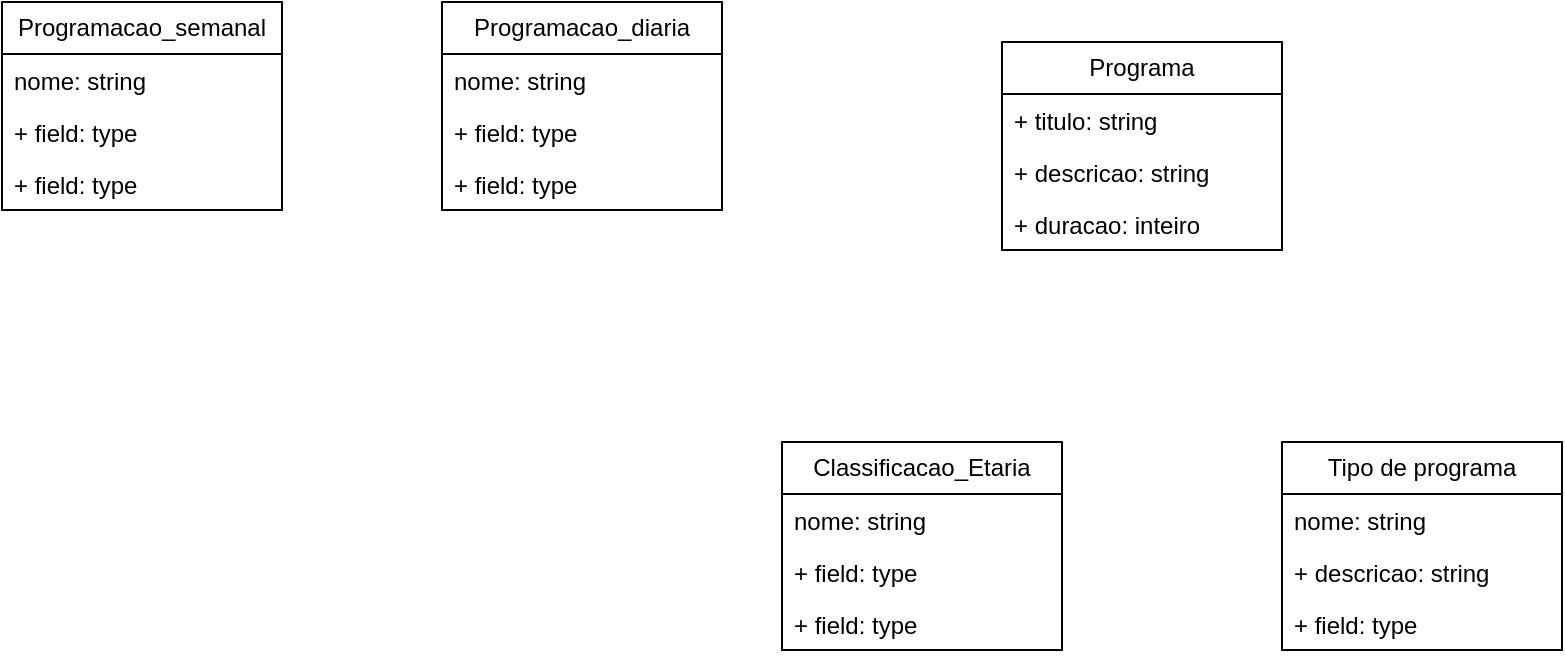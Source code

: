 <mxfile version="26.0.15" pages="3">
  <diagram name="Ex. 1" id="KVUBdXMi5xyEOiL3iOPY">
    <mxGraphModel dx="1877" dy="557" grid="1" gridSize="10" guides="1" tooltips="1" connect="1" arrows="1" fold="1" page="1" pageScale="1" pageWidth="827" pageHeight="1169" math="0" shadow="0">
      <root>
        <mxCell id="0" />
        <mxCell id="1" parent="0" />
        <mxCell id="ieXGwJQIHSG9TIlISbQN-1" value="Programa" style="swimlane;fontStyle=0;childLayout=stackLayout;horizontal=1;startSize=26;fillColor=none;horizontalStack=0;resizeParent=1;resizeParentMax=0;resizeLast=0;collapsible=1;marginBottom=0;whiteSpace=wrap;html=1;" vertex="1" parent="1">
          <mxGeometry x="470" y="270" width="140" height="104" as="geometry" />
        </mxCell>
        <mxCell id="ieXGwJQIHSG9TIlISbQN-2" value="+ titulo: string" style="text;strokeColor=none;fillColor=none;align=left;verticalAlign=top;spacingLeft=4;spacingRight=4;overflow=hidden;rotatable=0;points=[[0,0.5],[1,0.5]];portConstraint=eastwest;whiteSpace=wrap;html=1;" vertex="1" parent="ieXGwJQIHSG9TIlISbQN-1">
          <mxGeometry y="26" width="140" height="26" as="geometry" />
        </mxCell>
        <mxCell id="ieXGwJQIHSG9TIlISbQN-3" value="+ descricao: string" style="text;strokeColor=none;fillColor=none;align=left;verticalAlign=top;spacingLeft=4;spacingRight=4;overflow=hidden;rotatable=0;points=[[0,0.5],[1,0.5]];portConstraint=eastwest;whiteSpace=wrap;html=1;" vertex="1" parent="ieXGwJQIHSG9TIlISbQN-1">
          <mxGeometry y="52" width="140" height="26" as="geometry" />
        </mxCell>
        <mxCell id="ieXGwJQIHSG9TIlISbQN-4" value="+ duracao: inteiro" style="text;strokeColor=none;fillColor=none;align=left;verticalAlign=top;spacingLeft=4;spacingRight=4;overflow=hidden;rotatable=0;points=[[0,0.5],[1,0.5]];portConstraint=eastwest;whiteSpace=wrap;html=1;" vertex="1" parent="ieXGwJQIHSG9TIlISbQN-1">
          <mxGeometry y="78" width="140" height="26" as="geometry" />
        </mxCell>
        <mxCell id="ieXGwJQIHSG9TIlISbQN-5" value="Tipo de programa" style="swimlane;fontStyle=0;childLayout=stackLayout;horizontal=1;startSize=26;fillColor=none;horizontalStack=0;resizeParent=1;resizeParentMax=0;resizeLast=0;collapsible=1;marginBottom=0;whiteSpace=wrap;html=1;" vertex="1" parent="1">
          <mxGeometry x="610" y="470" width="140" height="104" as="geometry" />
        </mxCell>
        <mxCell id="ieXGwJQIHSG9TIlISbQN-6" value="nome: string" style="text;strokeColor=none;fillColor=none;align=left;verticalAlign=top;spacingLeft=4;spacingRight=4;overflow=hidden;rotatable=0;points=[[0,0.5],[1,0.5]];portConstraint=eastwest;whiteSpace=wrap;html=1;" vertex="1" parent="ieXGwJQIHSG9TIlISbQN-5">
          <mxGeometry y="26" width="140" height="26" as="geometry" />
        </mxCell>
        <mxCell id="ieXGwJQIHSG9TIlISbQN-7" value="+ descricao: string" style="text;strokeColor=none;fillColor=none;align=left;verticalAlign=top;spacingLeft=4;spacingRight=4;overflow=hidden;rotatable=0;points=[[0,0.5],[1,0.5]];portConstraint=eastwest;whiteSpace=wrap;html=1;" vertex="1" parent="ieXGwJQIHSG9TIlISbQN-5">
          <mxGeometry y="52" width="140" height="26" as="geometry" />
        </mxCell>
        <mxCell id="ieXGwJQIHSG9TIlISbQN-8" value="+ field: type" style="text;strokeColor=none;fillColor=none;align=left;verticalAlign=top;spacingLeft=4;spacingRight=4;overflow=hidden;rotatable=0;points=[[0,0.5],[1,0.5]];portConstraint=eastwest;whiteSpace=wrap;html=1;" vertex="1" parent="ieXGwJQIHSG9TIlISbQN-5">
          <mxGeometry y="78" width="140" height="26" as="geometry" />
        </mxCell>
        <mxCell id="ieXGwJQIHSG9TIlISbQN-9" value="Programacao_semanal" style="swimlane;fontStyle=0;childLayout=stackLayout;horizontal=1;startSize=26;fillColor=none;horizontalStack=0;resizeParent=1;resizeParentMax=0;resizeLast=0;collapsible=1;marginBottom=0;whiteSpace=wrap;html=1;" vertex="1" parent="1">
          <mxGeometry x="-30" y="250" width="140" height="104" as="geometry" />
        </mxCell>
        <mxCell id="ieXGwJQIHSG9TIlISbQN-10" value="nome: string" style="text;strokeColor=none;fillColor=none;align=left;verticalAlign=top;spacingLeft=4;spacingRight=4;overflow=hidden;rotatable=0;points=[[0,0.5],[1,0.5]];portConstraint=eastwest;whiteSpace=wrap;html=1;" vertex="1" parent="ieXGwJQIHSG9TIlISbQN-9">
          <mxGeometry y="26" width="140" height="26" as="geometry" />
        </mxCell>
        <mxCell id="ieXGwJQIHSG9TIlISbQN-11" value="+ field: type" style="text;strokeColor=none;fillColor=none;align=left;verticalAlign=top;spacingLeft=4;spacingRight=4;overflow=hidden;rotatable=0;points=[[0,0.5],[1,0.5]];portConstraint=eastwest;whiteSpace=wrap;html=1;" vertex="1" parent="ieXGwJQIHSG9TIlISbQN-9">
          <mxGeometry y="52" width="140" height="26" as="geometry" />
        </mxCell>
        <mxCell id="ieXGwJQIHSG9TIlISbQN-12" value="+ field: type" style="text;strokeColor=none;fillColor=none;align=left;verticalAlign=top;spacingLeft=4;spacingRight=4;overflow=hidden;rotatable=0;points=[[0,0.5],[1,0.5]];portConstraint=eastwest;whiteSpace=wrap;html=1;" vertex="1" parent="ieXGwJQIHSG9TIlISbQN-9">
          <mxGeometry y="78" width="140" height="26" as="geometry" />
        </mxCell>
        <mxCell id="ieXGwJQIHSG9TIlISbQN-13" value="Programacao_diaria" style="swimlane;fontStyle=0;childLayout=stackLayout;horizontal=1;startSize=26;fillColor=none;horizontalStack=0;resizeParent=1;resizeParentMax=0;resizeLast=0;collapsible=1;marginBottom=0;whiteSpace=wrap;html=1;" vertex="1" parent="1">
          <mxGeometry x="190" y="250" width="140" height="104" as="geometry" />
        </mxCell>
        <mxCell id="ieXGwJQIHSG9TIlISbQN-14" value="nome: string" style="text;strokeColor=none;fillColor=none;align=left;verticalAlign=top;spacingLeft=4;spacingRight=4;overflow=hidden;rotatable=0;points=[[0,0.5],[1,0.5]];portConstraint=eastwest;whiteSpace=wrap;html=1;" vertex="1" parent="ieXGwJQIHSG9TIlISbQN-13">
          <mxGeometry y="26" width="140" height="26" as="geometry" />
        </mxCell>
        <mxCell id="ieXGwJQIHSG9TIlISbQN-15" value="+ field: type" style="text;strokeColor=none;fillColor=none;align=left;verticalAlign=top;spacingLeft=4;spacingRight=4;overflow=hidden;rotatable=0;points=[[0,0.5],[1,0.5]];portConstraint=eastwest;whiteSpace=wrap;html=1;" vertex="1" parent="ieXGwJQIHSG9TIlISbQN-13">
          <mxGeometry y="52" width="140" height="26" as="geometry" />
        </mxCell>
        <mxCell id="ieXGwJQIHSG9TIlISbQN-16" value="+ field: type" style="text;strokeColor=none;fillColor=none;align=left;verticalAlign=top;spacingLeft=4;spacingRight=4;overflow=hidden;rotatable=0;points=[[0,0.5],[1,0.5]];portConstraint=eastwest;whiteSpace=wrap;html=1;" vertex="1" parent="ieXGwJQIHSG9TIlISbQN-13">
          <mxGeometry y="78" width="140" height="26" as="geometry" />
        </mxCell>
        <mxCell id="ieXGwJQIHSG9TIlISbQN-17" value="Classificacao_Etaria" style="swimlane;fontStyle=0;childLayout=stackLayout;horizontal=1;startSize=26;fillColor=none;horizontalStack=0;resizeParent=1;resizeParentMax=0;resizeLast=0;collapsible=1;marginBottom=0;whiteSpace=wrap;html=1;" vertex="1" parent="1">
          <mxGeometry x="360" y="470" width="140" height="104" as="geometry" />
        </mxCell>
        <mxCell id="ieXGwJQIHSG9TIlISbQN-18" value="nome: string" style="text;strokeColor=none;fillColor=none;align=left;verticalAlign=top;spacingLeft=4;spacingRight=4;overflow=hidden;rotatable=0;points=[[0,0.5],[1,0.5]];portConstraint=eastwest;whiteSpace=wrap;html=1;" vertex="1" parent="ieXGwJQIHSG9TIlISbQN-17">
          <mxGeometry y="26" width="140" height="26" as="geometry" />
        </mxCell>
        <mxCell id="ieXGwJQIHSG9TIlISbQN-19" value="+ field: type" style="text;strokeColor=none;fillColor=none;align=left;verticalAlign=top;spacingLeft=4;spacingRight=4;overflow=hidden;rotatable=0;points=[[0,0.5],[1,0.5]];portConstraint=eastwest;whiteSpace=wrap;html=1;" vertex="1" parent="ieXGwJQIHSG9TIlISbQN-17">
          <mxGeometry y="52" width="140" height="26" as="geometry" />
        </mxCell>
        <mxCell id="ieXGwJQIHSG9TIlISbQN-20" value="+ field: type" style="text;strokeColor=none;fillColor=none;align=left;verticalAlign=top;spacingLeft=4;spacingRight=4;overflow=hidden;rotatable=0;points=[[0,0.5],[1,0.5]];portConstraint=eastwest;whiteSpace=wrap;html=1;" vertex="1" parent="ieXGwJQIHSG9TIlISbQN-17">
          <mxGeometry y="78" width="140" height="26" as="geometry" />
        </mxCell>
      </root>
    </mxGraphModel>
  </diagram>
  <diagram id="F9buzjXmIuXC_QG-XNkg" name="Ex. 2">
    <mxGraphModel dx="1050" dy="557" grid="1" gridSize="10" guides="1" tooltips="1" connect="1" arrows="1" fold="1" page="1" pageScale="1" pageWidth="827" pageHeight="1169" math="0" shadow="0">
      <root>
        <mxCell id="0" />
        <mxCell id="1" parent="0" />
        <mxCell id="h3OnH5zibmy_8DIv5M9L-1" value="Coleção de filmes" style="swimlane;fontStyle=1;align=center;verticalAlign=top;childLayout=stackLayout;horizontal=1;startSize=26;horizontalStack=0;resizeParent=1;resizeParentMax=0;resizeLast=0;collapsible=1;marginBottom=0;whiteSpace=wrap;html=1;" vertex="1" parent="1">
          <mxGeometry x="210" y="70" width="160" height="86" as="geometry" />
        </mxCell>
        <mxCell id="h3OnH5zibmy_8DIv5M9L-2" value="+ field: type" style="text;strokeColor=none;fillColor=none;align=left;verticalAlign=top;spacingLeft=4;spacingRight=4;overflow=hidden;rotatable=0;points=[[0,0.5],[1,0.5]];portConstraint=eastwest;whiteSpace=wrap;html=1;" vertex="1" parent="h3OnH5zibmy_8DIv5M9L-1">
          <mxGeometry y="26" width="160" height="26" as="geometry" />
        </mxCell>
        <mxCell id="h3OnH5zibmy_8DIv5M9L-3" value="" style="line;strokeWidth=1;fillColor=none;align=left;verticalAlign=middle;spacingTop=-1;spacingLeft=3;spacingRight=3;rotatable=0;labelPosition=right;points=[];portConstraint=eastwest;strokeColor=inherit;" vertex="1" parent="h3OnH5zibmy_8DIv5M9L-1">
          <mxGeometry y="52" width="160" height="8" as="geometry" />
        </mxCell>
        <mxCell id="h3OnH5zibmy_8DIv5M9L-4" value="+ method(type): type" style="text;strokeColor=none;fillColor=none;align=left;verticalAlign=top;spacingLeft=4;spacingRight=4;overflow=hidden;rotatable=0;points=[[0,0.5],[1,0.5]];portConstraint=eastwest;whiteSpace=wrap;html=1;" vertex="1" parent="h3OnH5zibmy_8DIv5M9L-1">
          <mxGeometry y="60" width="160" height="26" as="geometry" />
        </mxCell>
        <mxCell id="h3OnH5zibmy_8DIv5M9L-5" value="Filme" style="swimlane;fontStyle=1;align=center;verticalAlign=top;childLayout=stackLayout;horizontal=1;startSize=26;horizontalStack=0;resizeParent=1;resizeParentMax=0;resizeLast=0;collapsible=1;marginBottom=0;whiteSpace=wrap;html=1;" vertex="1" parent="1">
          <mxGeometry x="90" y="210" width="160" height="86" as="geometry" />
        </mxCell>
        <mxCell id="h3OnH5zibmy_8DIv5M9L-6" value="+ field: type" style="text;strokeColor=none;fillColor=none;align=left;verticalAlign=top;spacingLeft=4;spacingRight=4;overflow=hidden;rotatable=0;points=[[0,0.5],[1,0.5]];portConstraint=eastwest;whiteSpace=wrap;html=1;" vertex="1" parent="h3OnH5zibmy_8DIv5M9L-5">
          <mxGeometry y="26" width="160" height="26" as="geometry" />
        </mxCell>
        <mxCell id="h3OnH5zibmy_8DIv5M9L-7" value="" style="line;strokeWidth=1;fillColor=none;align=left;verticalAlign=middle;spacingTop=-1;spacingLeft=3;spacingRight=3;rotatable=0;labelPosition=right;points=[];portConstraint=eastwest;strokeColor=inherit;" vertex="1" parent="h3OnH5zibmy_8DIv5M9L-5">
          <mxGeometry y="52" width="160" height="8" as="geometry" />
        </mxCell>
        <mxCell id="h3OnH5zibmy_8DIv5M9L-8" value="+ method(type): type" style="text;strokeColor=none;fillColor=none;align=left;verticalAlign=top;spacingLeft=4;spacingRight=4;overflow=hidden;rotatable=0;points=[[0,0.5],[1,0.5]];portConstraint=eastwest;whiteSpace=wrap;html=1;" vertex="1" parent="h3OnH5zibmy_8DIv5M9L-5">
          <mxGeometry y="60" width="160" height="26" as="geometry" />
        </mxCell>
        <mxCell id="h3OnH5zibmy_8DIv5M9L-9" value="Pessoa" style="swimlane;fontStyle=0;childLayout=stackLayout;horizontal=1;startSize=26;fillColor=none;horizontalStack=0;resizeParent=1;resizeParentMax=0;resizeLast=0;collapsible=1;marginBottom=0;whiteSpace=wrap;html=1;" vertex="1" parent="1">
          <mxGeometry x="330" y="286" width="140" height="104" as="geometry" />
        </mxCell>
        <mxCell id="h3OnH5zibmy_8DIv5M9L-10" value="+ field: type" style="text;strokeColor=none;fillColor=none;align=left;verticalAlign=top;spacingLeft=4;spacingRight=4;overflow=hidden;rotatable=0;points=[[0,0.5],[1,0.5]];portConstraint=eastwest;whiteSpace=wrap;html=1;" vertex="1" parent="h3OnH5zibmy_8DIv5M9L-9">
          <mxGeometry y="26" width="140" height="26" as="geometry" />
        </mxCell>
        <mxCell id="h3OnH5zibmy_8DIv5M9L-11" value="+ field: type" style="text;strokeColor=none;fillColor=none;align=left;verticalAlign=top;spacingLeft=4;spacingRight=4;overflow=hidden;rotatable=0;points=[[0,0.5],[1,0.5]];portConstraint=eastwest;whiteSpace=wrap;html=1;" vertex="1" parent="h3OnH5zibmy_8DIv5M9L-9">
          <mxGeometry y="52" width="140" height="26" as="geometry" />
        </mxCell>
        <mxCell id="h3OnH5zibmy_8DIv5M9L-12" value="+ field: type" style="text;strokeColor=none;fillColor=none;align=left;verticalAlign=top;spacingLeft=4;spacingRight=4;overflow=hidden;rotatable=0;points=[[0,0.5],[1,0.5]];portConstraint=eastwest;whiteSpace=wrap;html=1;" vertex="1" parent="h3OnH5zibmy_8DIv5M9L-9">
          <mxGeometry y="78" width="140" height="26" as="geometry" />
        </mxCell>
        <mxCell id="h3OnH5zibmy_8DIv5M9L-13" value="Genero" style="swimlane;fontStyle=1;align=center;verticalAlign=top;childLayout=stackLayout;horizontal=1;startSize=26;horizontalStack=0;resizeParent=1;resizeParentMax=0;resizeLast=0;collapsible=1;marginBottom=0;whiteSpace=wrap;html=1;" vertex="1" parent="1">
          <mxGeometry x="20" y="390" width="160" height="86" as="geometry" />
        </mxCell>
        <mxCell id="h3OnH5zibmy_8DIv5M9L-14" value="+ field: type" style="text;strokeColor=none;fillColor=none;align=left;verticalAlign=top;spacingLeft=4;spacingRight=4;overflow=hidden;rotatable=0;points=[[0,0.5],[1,0.5]];portConstraint=eastwest;whiteSpace=wrap;html=1;" vertex="1" parent="h3OnH5zibmy_8DIv5M9L-13">
          <mxGeometry y="26" width="160" height="26" as="geometry" />
        </mxCell>
        <mxCell id="h3OnH5zibmy_8DIv5M9L-15" value="" style="line;strokeWidth=1;fillColor=none;align=left;verticalAlign=middle;spacingTop=-1;spacingLeft=3;spacingRight=3;rotatable=0;labelPosition=right;points=[];portConstraint=eastwest;strokeColor=inherit;" vertex="1" parent="h3OnH5zibmy_8DIv5M9L-13">
          <mxGeometry y="52" width="160" height="8" as="geometry" />
        </mxCell>
        <mxCell id="h3OnH5zibmy_8DIv5M9L-16" value="+ method(type): type" style="text;strokeColor=none;fillColor=none;align=left;verticalAlign=top;spacingLeft=4;spacingRight=4;overflow=hidden;rotatable=0;points=[[0,0.5],[1,0.5]];portConstraint=eastwest;whiteSpace=wrap;html=1;" vertex="1" parent="h3OnH5zibmy_8DIv5M9L-13">
          <mxGeometry y="60" width="160" height="26" as="geometry" />
        </mxCell>
        <mxCell id="h3OnH5zibmy_8DIv5M9L-17" value="Diretor" style="swimlane;fontStyle=1;align=center;verticalAlign=top;childLayout=stackLayout;horizontal=1;startSize=26;horizontalStack=0;resizeParent=1;resizeParentMax=0;resizeLast=0;collapsible=1;marginBottom=0;whiteSpace=wrap;html=1;" vertex="1" parent="1">
          <mxGeometry x="280" y="466" width="160" height="86" as="geometry" />
        </mxCell>
        <mxCell id="h3OnH5zibmy_8DIv5M9L-18" value="+ field: type" style="text;strokeColor=none;fillColor=none;align=left;verticalAlign=top;spacingLeft=4;spacingRight=4;overflow=hidden;rotatable=0;points=[[0,0.5],[1,0.5]];portConstraint=eastwest;whiteSpace=wrap;html=1;" vertex="1" parent="h3OnH5zibmy_8DIv5M9L-17">
          <mxGeometry y="26" width="160" height="26" as="geometry" />
        </mxCell>
        <mxCell id="h3OnH5zibmy_8DIv5M9L-19" value="" style="line;strokeWidth=1;fillColor=none;align=left;verticalAlign=middle;spacingTop=-1;spacingLeft=3;spacingRight=3;rotatable=0;labelPosition=right;points=[];portConstraint=eastwest;strokeColor=inherit;" vertex="1" parent="h3OnH5zibmy_8DIv5M9L-17">
          <mxGeometry y="52" width="160" height="8" as="geometry" />
        </mxCell>
        <mxCell id="h3OnH5zibmy_8DIv5M9L-20" value="+ method(type): type" style="text;strokeColor=none;fillColor=none;align=left;verticalAlign=top;spacingLeft=4;spacingRight=4;overflow=hidden;rotatable=0;points=[[0,0.5],[1,0.5]];portConstraint=eastwest;whiteSpace=wrap;html=1;" vertex="1" parent="h3OnH5zibmy_8DIv5M9L-17">
          <mxGeometry y="60" width="160" height="26" as="geometry" />
        </mxCell>
        <mxCell id="h3OnH5zibmy_8DIv5M9L-21" value="Ator" style="swimlane;fontStyle=1;align=center;verticalAlign=top;childLayout=stackLayout;horizontal=1;startSize=26;horizontalStack=0;resizeParent=1;resizeParentMax=0;resizeLast=0;collapsible=1;marginBottom=0;whiteSpace=wrap;html=1;" vertex="1" parent="1">
          <mxGeometry x="520" y="460" width="160" height="86" as="geometry" />
        </mxCell>
        <mxCell id="h3OnH5zibmy_8DIv5M9L-22" value="+ field: type" style="text;strokeColor=none;fillColor=none;align=left;verticalAlign=top;spacingLeft=4;spacingRight=4;overflow=hidden;rotatable=0;points=[[0,0.5],[1,0.5]];portConstraint=eastwest;whiteSpace=wrap;html=1;" vertex="1" parent="h3OnH5zibmy_8DIv5M9L-21">
          <mxGeometry y="26" width="160" height="26" as="geometry" />
        </mxCell>
        <mxCell id="h3OnH5zibmy_8DIv5M9L-23" value="" style="line;strokeWidth=1;fillColor=none;align=left;verticalAlign=middle;spacingTop=-1;spacingLeft=3;spacingRight=3;rotatable=0;labelPosition=right;points=[];portConstraint=eastwest;strokeColor=inherit;" vertex="1" parent="h3OnH5zibmy_8DIv5M9L-21">
          <mxGeometry y="52" width="160" height="8" as="geometry" />
        </mxCell>
        <mxCell id="h3OnH5zibmy_8DIv5M9L-24" value="+ method(type): type" style="text;strokeColor=none;fillColor=none;align=left;verticalAlign=top;spacingLeft=4;spacingRight=4;overflow=hidden;rotatable=0;points=[[0,0.5],[1,0.5]];portConstraint=eastwest;whiteSpace=wrap;html=1;" vertex="1" parent="h3OnH5zibmy_8DIv5M9L-21">
          <mxGeometry y="60" width="160" height="26" as="geometry" />
        </mxCell>
        <mxCell id="Pf6ngXEluG0fEyNeR_mt-1" value="País" style="swimlane;fontStyle=0;childLayout=stackLayout;horizontal=1;startSize=26;fillColor=none;horizontalStack=0;resizeParent=1;resizeParentMax=0;resizeLast=0;collapsible=1;marginBottom=0;whiteSpace=wrap;html=1;" vertex="1" parent="1">
          <mxGeometry x="190" y="362" width="140" height="104" as="geometry" />
        </mxCell>
        <mxCell id="Pf6ngXEluG0fEyNeR_mt-2" value="+ field: type" style="text;strokeColor=none;fillColor=none;align=left;verticalAlign=top;spacingLeft=4;spacingRight=4;overflow=hidden;rotatable=0;points=[[0,0.5],[1,0.5]];portConstraint=eastwest;whiteSpace=wrap;html=1;" vertex="1" parent="Pf6ngXEluG0fEyNeR_mt-1">
          <mxGeometry y="26" width="140" height="26" as="geometry" />
        </mxCell>
        <mxCell id="Pf6ngXEluG0fEyNeR_mt-3" value="+ field: type" style="text;strokeColor=none;fillColor=none;align=left;verticalAlign=top;spacingLeft=4;spacingRight=4;overflow=hidden;rotatable=0;points=[[0,0.5],[1,0.5]];portConstraint=eastwest;whiteSpace=wrap;html=1;" vertex="1" parent="Pf6ngXEluG0fEyNeR_mt-1">
          <mxGeometry y="52" width="140" height="26" as="geometry" />
        </mxCell>
        <mxCell id="Pf6ngXEluG0fEyNeR_mt-4" value="+ field: type" style="text;strokeColor=none;fillColor=none;align=left;verticalAlign=top;spacingLeft=4;spacingRight=4;overflow=hidden;rotatable=0;points=[[0,0.5],[1,0.5]];portConstraint=eastwest;whiteSpace=wrap;html=1;" vertex="1" parent="Pf6ngXEluG0fEyNeR_mt-1">
          <mxGeometry y="78" width="140" height="26" as="geometry" />
        </mxCell>
      </root>
    </mxGraphModel>
  </diagram>
  <diagram id="wOpEZo6OjEb9AtQGAMnG" name="Ex.3">
    <mxGraphModel dx="1050" dy="557" grid="1" gridSize="10" guides="1" tooltips="1" connect="1" arrows="1" fold="1" page="1" pageScale="1" pageWidth="827" pageHeight="1169" math="0" shadow="0">
      <root>
        <mxCell id="0" />
        <mxCell id="1" parent="0" />
        <mxCell id="O2mEw2dSZdjMPTnM6vtQ-1" value="utilizador&lt;div&gt;&lt;br&gt;&lt;/div&gt;" style="swimlane;fontStyle=1;align=center;verticalAlign=top;childLayout=stackLayout;horizontal=1;startSize=26;horizontalStack=0;resizeParent=1;resizeParentMax=0;resizeLast=0;collapsible=1;marginBottom=0;whiteSpace=wrap;html=1;" vertex="1" parent="1">
          <mxGeometry x="160" y="100" width="160" height="86" as="geometry" />
        </mxCell>
        <mxCell id="O2mEw2dSZdjMPTnM6vtQ-2" value="+ field: type" style="text;strokeColor=none;fillColor=none;align=left;verticalAlign=top;spacingLeft=4;spacingRight=4;overflow=hidden;rotatable=0;points=[[0,0.5],[1,0.5]];portConstraint=eastwest;whiteSpace=wrap;html=1;" vertex="1" parent="O2mEw2dSZdjMPTnM6vtQ-1">
          <mxGeometry y="26" width="160" height="26" as="geometry" />
        </mxCell>
        <mxCell id="O2mEw2dSZdjMPTnM6vtQ-3" value="" style="line;strokeWidth=1;fillColor=none;align=left;verticalAlign=middle;spacingTop=-1;spacingLeft=3;spacingRight=3;rotatable=0;labelPosition=right;points=[];portConstraint=eastwest;strokeColor=inherit;" vertex="1" parent="O2mEw2dSZdjMPTnM6vtQ-1">
          <mxGeometry y="52" width="160" height="8" as="geometry" />
        </mxCell>
        <mxCell id="O2mEw2dSZdjMPTnM6vtQ-4" value="+ method(type): type" style="text;strokeColor=none;fillColor=none;align=left;verticalAlign=top;spacingLeft=4;spacingRight=4;overflow=hidden;rotatable=0;points=[[0,0.5],[1,0.5]];portConstraint=eastwest;whiteSpace=wrap;html=1;" vertex="1" parent="O2mEw2dSZdjMPTnM6vtQ-1">
          <mxGeometry y="60" width="160" height="26" as="geometry" />
        </mxCell>
        <mxCell id="O2mEw2dSZdjMPTnM6vtQ-5" value="classificação" style="swimlane;fontStyle=1;align=center;verticalAlign=top;childLayout=stackLayout;horizontal=1;startSize=26;horizontalStack=0;resizeParent=1;resizeParentMax=0;resizeLast=0;collapsible=1;marginBottom=0;whiteSpace=wrap;html=1;" vertex="1" parent="1">
          <mxGeometry x="330" y="250" width="160" height="86" as="geometry" />
        </mxCell>
        <mxCell id="O2mEw2dSZdjMPTnM6vtQ-6" value="+ field: type" style="text;strokeColor=none;fillColor=none;align=left;verticalAlign=top;spacingLeft=4;spacingRight=4;overflow=hidden;rotatable=0;points=[[0,0.5],[1,0.5]];portConstraint=eastwest;whiteSpace=wrap;html=1;" vertex="1" parent="O2mEw2dSZdjMPTnM6vtQ-5">
          <mxGeometry y="26" width="160" height="26" as="geometry" />
        </mxCell>
        <mxCell id="O2mEw2dSZdjMPTnM6vtQ-7" value="" style="line;strokeWidth=1;fillColor=none;align=left;verticalAlign=middle;spacingTop=-1;spacingLeft=3;spacingRight=3;rotatable=0;labelPosition=right;points=[];portConstraint=eastwest;strokeColor=inherit;" vertex="1" parent="O2mEw2dSZdjMPTnM6vtQ-5">
          <mxGeometry y="52" width="160" height="8" as="geometry" />
        </mxCell>
        <mxCell id="O2mEw2dSZdjMPTnM6vtQ-8" value="+ method(type): type" style="text;strokeColor=none;fillColor=none;align=left;verticalAlign=top;spacingLeft=4;spacingRight=4;overflow=hidden;rotatable=0;points=[[0,0.5],[1,0.5]];portConstraint=eastwest;whiteSpace=wrap;html=1;" vertex="1" parent="O2mEw2dSZdjMPTnM6vtQ-5">
          <mxGeometry y="60" width="160" height="26" as="geometry" />
        </mxCell>
        <mxCell id="O2mEw2dSZdjMPTnM6vtQ-13" value="item" style="swimlane;fontStyle=1;align=center;verticalAlign=top;childLayout=stackLayout;horizontal=1;startSize=26;horizontalStack=0;resizeParent=1;resizeParentMax=0;resizeLast=0;collapsible=1;marginBottom=0;whiteSpace=wrap;html=1;" vertex="1" parent="1">
          <mxGeometry x="80" y="270" width="160" height="86" as="geometry" />
        </mxCell>
        <mxCell id="O2mEw2dSZdjMPTnM6vtQ-14" value="+ field: type" style="text;strokeColor=none;fillColor=none;align=left;verticalAlign=top;spacingLeft=4;spacingRight=4;overflow=hidden;rotatable=0;points=[[0,0.5],[1,0.5]];portConstraint=eastwest;whiteSpace=wrap;html=1;" vertex="1" parent="O2mEw2dSZdjMPTnM6vtQ-13">
          <mxGeometry y="26" width="160" height="26" as="geometry" />
        </mxCell>
        <mxCell id="O2mEw2dSZdjMPTnM6vtQ-15" value="" style="line;strokeWidth=1;fillColor=none;align=left;verticalAlign=middle;spacingTop=-1;spacingLeft=3;spacingRight=3;rotatable=0;labelPosition=right;points=[];portConstraint=eastwest;strokeColor=inherit;" vertex="1" parent="O2mEw2dSZdjMPTnM6vtQ-13">
          <mxGeometry y="52" width="160" height="8" as="geometry" />
        </mxCell>
        <mxCell id="O2mEw2dSZdjMPTnM6vtQ-16" value="+ method(type): type" style="text;strokeColor=none;fillColor=none;align=left;verticalAlign=top;spacingLeft=4;spacingRight=4;overflow=hidden;rotatable=0;points=[[0,0.5],[1,0.5]];portConstraint=eastwest;whiteSpace=wrap;html=1;" vertex="1" parent="O2mEw2dSZdjMPTnM6vtQ-13">
          <mxGeometry y="60" width="160" height="26" as="geometry" />
        </mxCell>
        <mxCell id="O2mEw2dSZdjMPTnM6vtQ-17" value="transação" style="swimlane;fontStyle=1;align=center;verticalAlign=top;childLayout=stackLayout;horizontal=1;startSize=26;horizontalStack=0;resizeParent=1;resizeParentMax=0;resizeLast=0;collapsible=1;marginBottom=0;whiteSpace=wrap;html=1;" vertex="1" parent="1">
          <mxGeometry x="520" y="330" width="160" height="86" as="geometry" />
        </mxCell>
        <mxCell id="O2mEw2dSZdjMPTnM6vtQ-18" value="+ field: type" style="text;strokeColor=none;fillColor=none;align=left;verticalAlign=top;spacingLeft=4;spacingRight=4;overflow=hidden;rotatable=0;points=[[0,0.5],[1,0.5]];portConstraint=eastwest;whiteSpace=wrap;html=1;" vertex="1" parent="O2mEw2dSZdjMPTnM6vtQ-17">
          <mxGeometry y="26" width="160" height="26" as="geometry" />
        </mxCell>
        <mxCell id="O2mEw2dSZdjMPTnM6vtQ-19" value="" style="line;strokeWidth=1;fillColor=none;align=left;verticalAlign=middle;spacingTop=-1;spacingLeft=3;spacingRight=3;rotatable=0;labelPosition=right;points=[];portConstraint=eastwest;strokeColor=inherit;" vertex="1" parent="O2mEw2dSZdjMPTnM6vtQ-17">
          <mxGeometry y="52" width="160" height="8" as="geometry" />
        </mxCell>
        <mxCell id="O2mEw2dSZdjMPTnM6vtQ-20" value="+ method(type): type" style="text;strokeColor=none;fillColor=none;align=left;verticalAlign=top;spacingLeft=4;spacingRight=4;overflow=hidden;rotatable=0;points=[[0,0.5],[1,0.5]];portConstraint=eastwest;whiteSpace=wrap;html=1;" vertex="1" parent="O2mEw2dSZdjMPTnM6vtQ-17">
          <mxGeometry y="60" width="160" height="26" as="geometry" />
        </mxCell>
        <mxCell id="O2mEw2dSZdjMPTnM6vtQ-21" value="categoria" style="swimlane;fontStyle=1;align=center;verticalAlign=top;childLayout=stackLayout;horizontal=1;startSize=26;horizontalStack=0;resizeParent=1;resizeParentMax=0;resizeLast=0;collapsible=1;marginBottom=0;whiteSpace=wrap;html=1;" vertex="1" parent="1">
          <mxGeometry x="270" y="450" width="160" height="86" as="geometry" />
        </mxCell>
        <mxCell id="O2mEw2dSZdjMPTnM6vtQ-22" value="+ field: type" style="text;strokeColor=none;fillColor=none;align=left;verticalAlign=top;spacingLeft=4;spacingRight=4;overflow=hidden;rotatable=0;points=[[0,0.5],[1,0.5]];portConstraint=eastwest;whiteSpace=wrap;html=1;" vertex="1" parent="O2mEw2dSZdjMPTnM6vtQ-21">
          <mxGeometry y="26" width="160" height="26" as="geometry" />
        </mxCell>
        <mxCell id="O2mEw2dSZdjMPTnM6vtQ-23" value="" style="line;strokeWidth=1;fillColor=none;align=left;verticalAlign=middle;spacingTop=-1;spacingLeft=3;spacingRight=3;rotatable=0;labelPosition=right;points=[];portConstraint=eastwest;strokeColor=inherit;" vertex="1" parent="O2mEw2dSZdjMPTnM6vtQ-21">
          <mxGeometry y="52" width="160" height="8" as="geometry" />
        </mxCell>
        <mxCell id="O2mEw2dSZdjMPTnM6vtQ-24" value="+ method(type): type" style="text;strokeColor=none;fillColor=none;align=left;verticalAlign=top;spacingLeft=4;spacingRight=4;overflow=hidden;rotatable=0;points=[[0,0.5],[1,0.5]];portConstraint=eastwest;whiteSpace=wrap;html=1;" vertex="1" parent="O2mEw2dSZdjMPTnM6vtQ-21">
          <mxGeometry y="60" width="160" height="26" as="geometry" />
        </mxCell>
      </root>
    </mxGraphModel>
  </diagram>
</mxfile>
